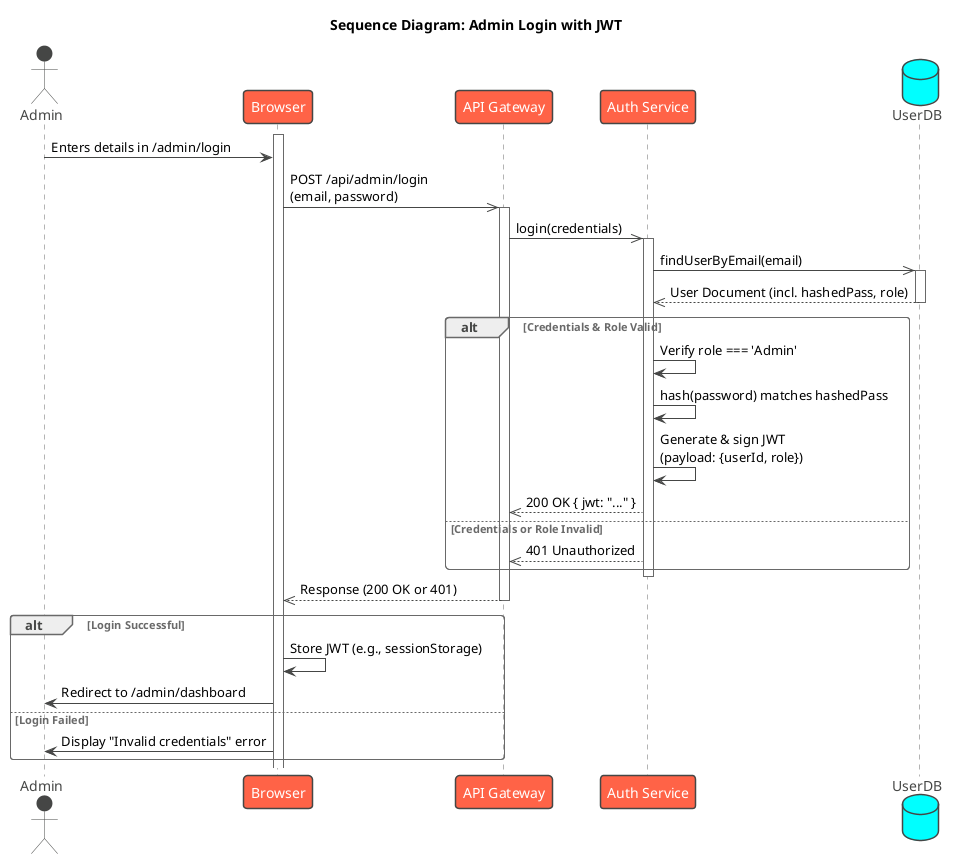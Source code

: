 @startuml
!theme vibrant

title Sequence Diagram: Admin Login with JWT

actor Admin
participant Browser
participant "API Gateway" as Gateway
participant "Auth Service" as AuthService
database "UserDB"

activate Browser
Admin -> Browser : Enters details in /admin/login
Browser ->> Gateway : POST /api/admin/login\n(email, password)
activate Gateway

Gateway ->> AuthService : login(credentials)
activate AuthService

AuthService ->> UserDB : findUserByEmail(email)
activate UserDB
UserDB -->> AuthService : User Document (incl. hashedPass, role)
deactivate UserDB

alt Credentials & Role Valid
    AuthService -> AuthService : Verify role === 'Admin'
    AuthService -> AuthService : hash(password) matches hashedPass

    AuthService -> AuthService : Generate & sign JWT\n(payload: {userId, role})
    AuthService -->> Gateway : 200 OK { jwt: "..." }
else Credentials or Role Invalid
    AuthService -->> Gateway : 401 Unauthorized
end

deactivate AuthService

Gateway -->> Browser : Response (200 OK or 401)
deactivate Gateway

alt Login Successful
    Browser -> Browser : Store JWT (e.g., sessionStorage)
    Browser -> Admin : Redirect to /admin/dashboard
else Login Failed
    Browser -> Admin : Display "Invalid credentials" error
end


@enduml

